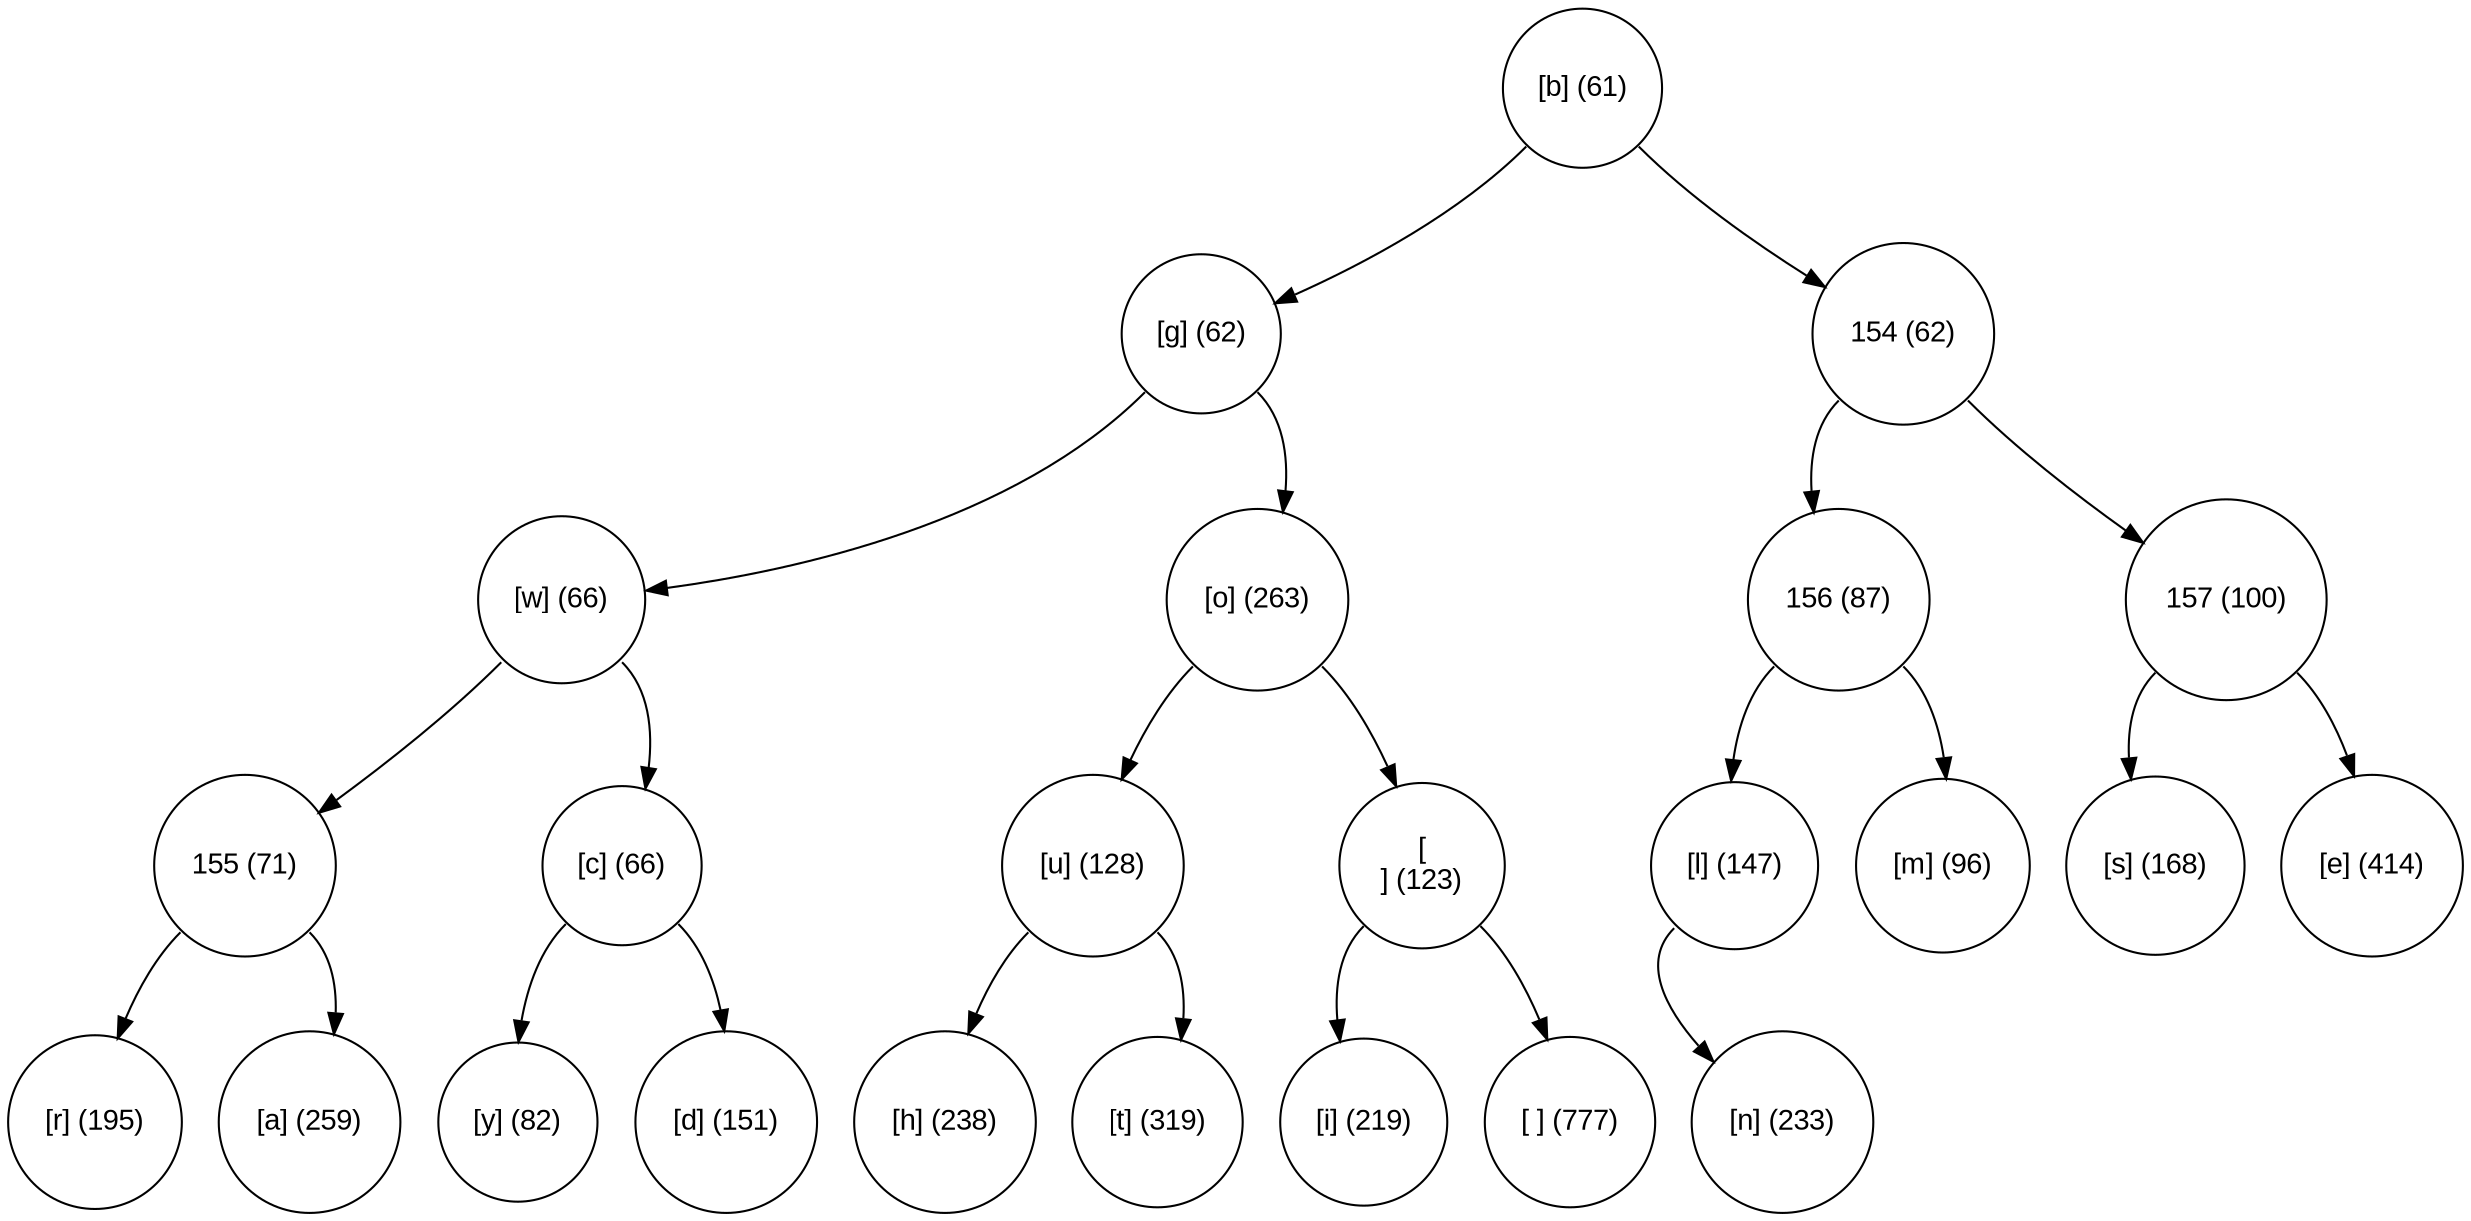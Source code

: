 digraph move_down {
	node [fontname="Arial", shape="circle", width=0.5]; 

	0 [label = "[b] (61)"];
	0:sw -> 1;
	1 [label = "[g] (62)"];
	1:sw -> 3;
	3 [label = "[w] (66)"];
	3:sw -> 7;
	7 [label = "155 (71)"];
	7:sw -> 15;
	15 [label = "[r] (195)"];
	7:se -> 16;
	16 [label = "[a] (259)"];
	3:se -> 8;
	8 [label = "[c] (66)"];
	8:sw -> 17;
	17 [label = "[y] (82)"];
	8:se -> 18;
	18 [label = "[d] (151)"];
	1:se -> 4;
	4 [label = "[o] (263)"];
	4:sw -> 9;
	9 [label = "[u] (128)"];
	9:sw -> 19;
	19 [label = "[h] (238)"];
	9:se -> 20;
	20 [label = "[t] (319)"];
	4:se -> 10;
	10 [label = "[
] (123)"];
	10:sw -> 21;
	21 [label = "[i] (219)"];
	10:se -> 22;
	22 [label = "[ ] (777)"];
	0:se -> 2;
	2 [label = "154 (62)"];
	2:sw -> 5;
	5 [label = "156 (87)"];
	5:sw -> 11;
	11 [label = "[l] (147)"];
	11:sw -> 23;
	23 [label = "[n] (233)"];
	5:se -> 12;
	12 [label = "[m] (96)"];
	2:se -> 6;
	6 [label = "157 (100)"];
	6:sw -> 13;
	13 [label = "[s] (168)"];
	6:se -> 14;
	14 [label = "[e] (414)"];
}

